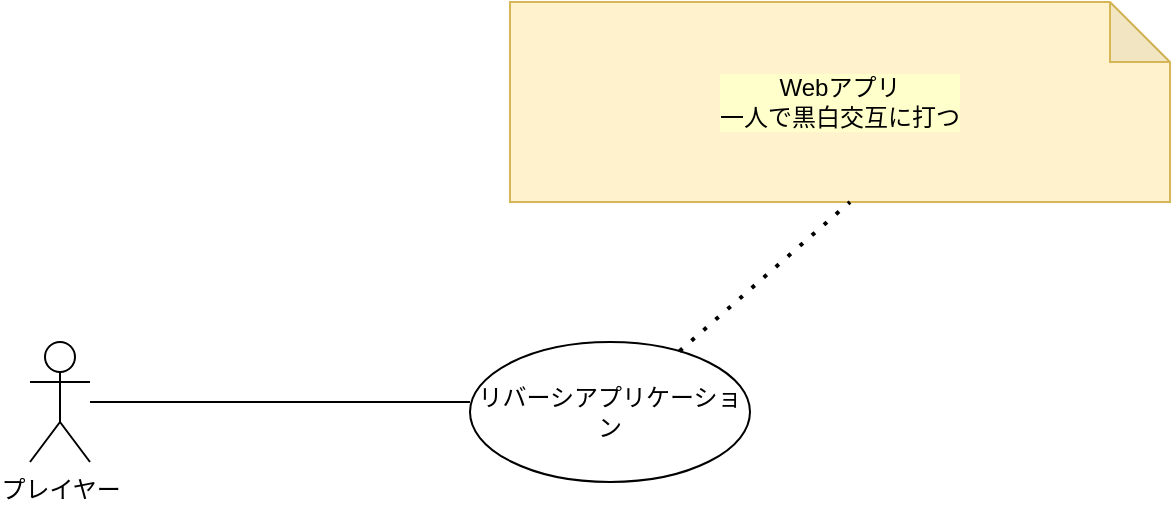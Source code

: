 <mxfile>
    <diagram id="7PRZMI1HKejxsW_HFNuE" name="ページ1">
        <mxGraphModel dx="1090" dy="784" grid="1" gridSize="10" guides="1" tooltips="1" connect="1" arrows="1" fold="1" page="1" pageScale="1" pageWidth="827" pageHeight="1169" math="0" shadow="0">
            <root>
                <mxCell id="0"/>
                <mxCell id="1" parent="0"/>
                <mxCell id="2" value="リバーシアプリケーション" style="ellipse;whiteSpace=wrap;html=1;" vertex="1" parent="1">
                    <mxGeometry x="370" y="280" width="140" height="70" as="geometry"/>
                </mxCell>
                <mxCell id="3" value="プレイヤー" style="shape=umlActor;verticalLabelPosition=bottom;verticalAlign=top;html=1;direction=east;" vertex="1" parent="1">
                    <mxGeometry x="150" y="280" width="30" height="60" as="geometry"/>
                </mxCell>
                <mxCell id="9" value="" style="line;strokeWidth=1;fillColor=none;align=left;verticalAlign=middle;spacingTop=-1;spacingLeft=3;spacingRight=3;rotatable=0;labelPosition=right;points=[];portConstraint=eastwest;strokeColor=inherit;" vertex="1" parent="1">
                    <mxGeometry x="180" y="306" width="190" height="8" as="geometry"/>
                </mxCell>
                <mxCell id="11" value="Webアプリ&lt;br&gt;一人で黒白交互に打つ" style="shape=note;whiteSpace=wrap;html=1;backgroundOutline=1;darkOpacity=0.05;labelBackgroundColor=#FFFFCC;fillColor=#fff2cc;strokeColor=#d6b656;" vertex="1" parent="1">
                    <mxGeometry x="390" y="110" width="330" height="100" as="geometry"/>
                </mxCell>
                <mxCell id="12" value="" style="endArrow=none;dashed=1;html=1;dashPattern=1 3;strokeWidth=2;" edge="1" parent="1" source="2">
                    <mxGeometry width="50" height="50" relative="1" as="geometry">
                        <mxPoint x="510" y="260" as="sourcePoint"/>
                        <mxPoint x="560" y="210" as="targetPoint"/>
                    </mxGeometry>
                </mxCell>
            </root>
        </mxGraphModel>
    </diagram>
</mxfile>